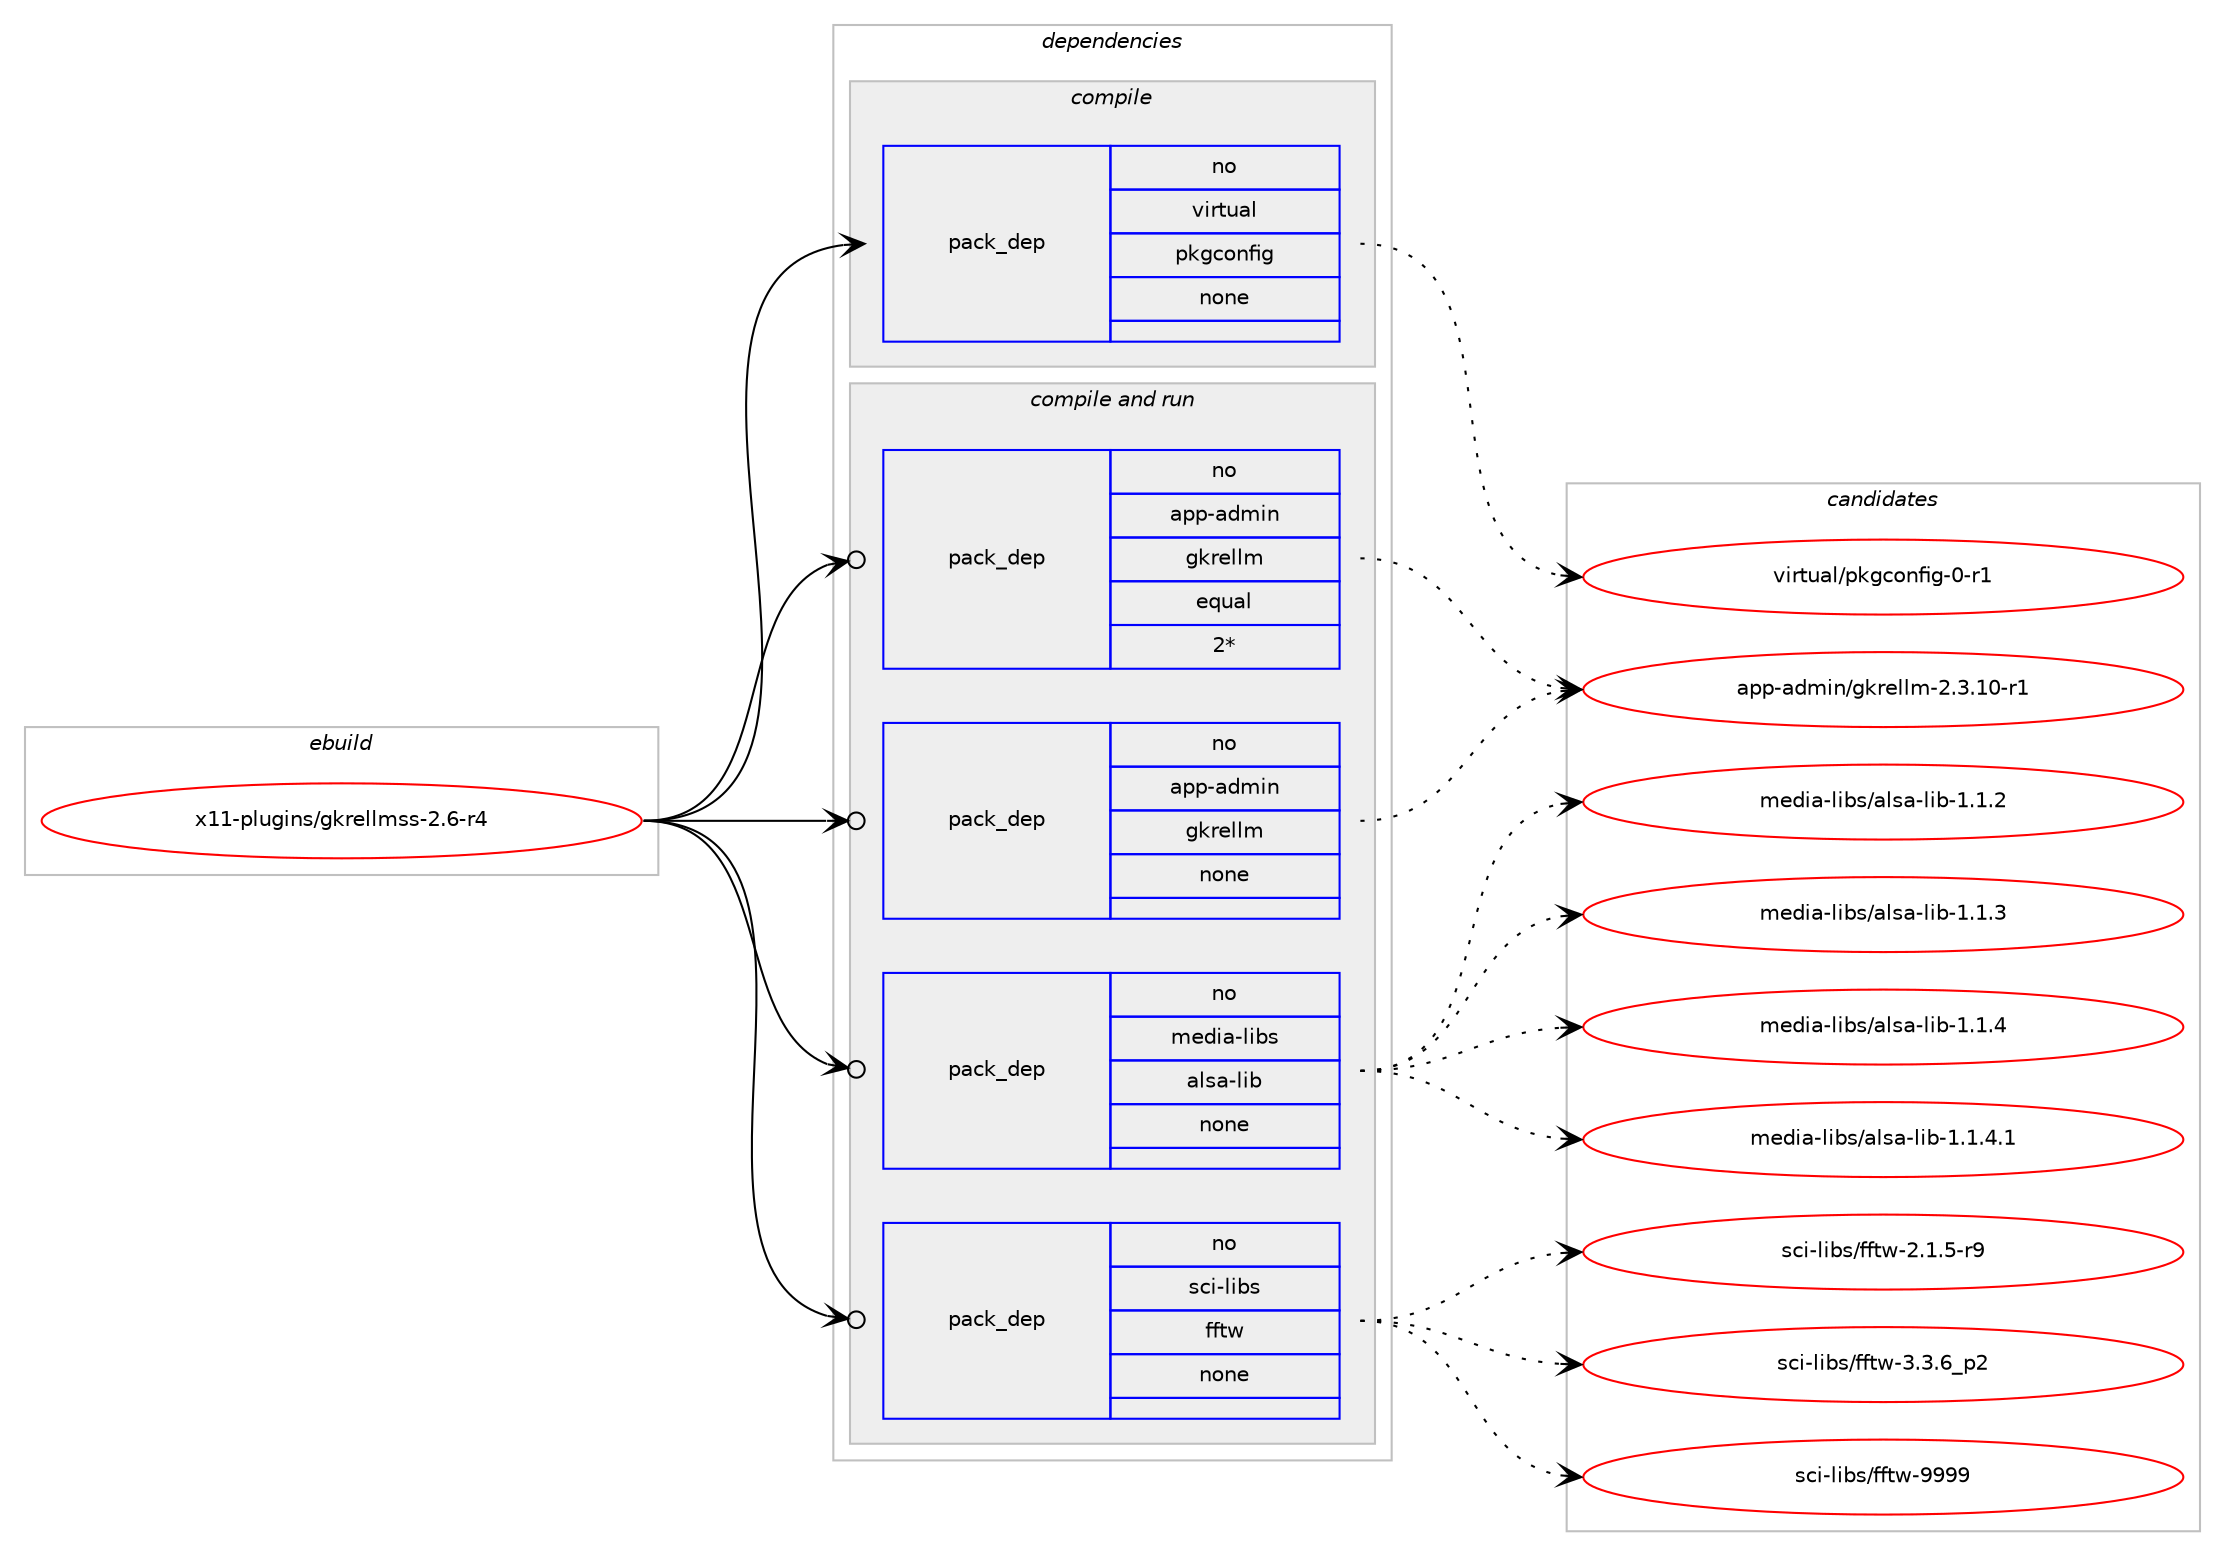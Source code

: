 digraph prolog {

# *************
# Graph options
# *************

newrank=true;
concentrate=true;
compound=true;
graph [rankdir=LR,fontname=Helvetica,fontsize=10,ranksep=1.5];#, ranksep=2.5, nodesep=0.2];
edge  [arrowhead=vee];
node  [fontname=Helvetica,fontsize=10];

# **********
# The ebuild
# **********

subgraph cluster_leftcol {
color=gray;
rank=same;
label=<<i>ebuild</i>>;
id [label="x11-plugins/gkrellmss-2.6-r4", color=red, width=4, href="../x11-plugins/gkrellmss-2.6-r4.svg"];
}

# ****************
# The dependencies
# ****************

subgraph cluster_midcol {
color=gray;
label=<<i>dependencies</i>>;
subgraph cluster_compile {
fillcolor="#eeeeee";
style=filled;
label=<<i>compile</i>>;
subgraph pack392938 {
dependency526388 [label=<<TABLE BORDER="0" CELLBORDER="1" CELLSPACING="0" CELLPADDING="4" WIDTH="220"><TR><TD ROWSPAN="6" CELLPADDING="30">pack_dep</TD></TR><TR><TD WIDTH="110">no</TD></TR><TR><TD>virtual</TD></TR><TR><TD>pkgconfig</TD></TR><TR><TD>none</TD></TR><TR><TD></TD></TR></TABLE>>, shape=none, color=blue];
}
id:e -> dependency526388:w [weight=20,style="solid",arrowhead="vee"];
}
subgraph cluster_compileandrun {
fillcolor="#eeeeee";
style=filled;
label=<<i>compile and run</i>>;
subgraph pack392939 {
dependency526389 [label=<<TABLE BORDER="0" CELLBORDER="1" CELLSPACING="0" CELLPADDING="4" WIDTH="220"><TR><TD ROWSPAN="6" CELLPADDING="30">pack_dep</TD></TR><TR><TD WIDTH="110">no</TD></TR><TR><TD>app-admin</TD></TR><TR><TD>gkrellm</TD></TR><TR><TD>equal</TD></TR><TR><TD>2*</TD></TR></TABLE>>, shape=none, color=blue];
}
id:e -> dependency526389:w [weight=20,style="solid",arrowhead="odotvee"];
subgraph pack392940 {
dependency526390 [label=<<TABLE BORDER="0" CELLBORDER="1" CELLSPACING="0" CELLPADDING="4" WIDTH="220"><TR><TD ROWSPAN="6" CELLPADDING="30">pack_dep</TD></TR><TR><TD WIDTH="110">no</TD></TR><TR><TD>app-admin</TD></TR><TR><TD>gkrellm</TD></TR><TR><TD>none</TD></TR><TR><TD></TD></TR></TABLE>>, shape=none, color=blue];
}
id:e -> dependency526390:w [weight=20,style="solid",arrowhead="odotvee"];
subgraph pack392941 {
dependency526391 [label=<<TABLE BORDER="0" CELLBORDER="1" CELLSPACING="0" CELLPADDING="4" WIDTH="220"><TR><TD ROWSPAN="6" CELLPADDING="30">pack_dep</TD></TR><TR><TD WIDTH="110">no</TD></TR><TR><TD>media-libs</TD></TR><TR><TD>alsa-lib</TD></TR><TR><TD>none</TD></TR><TR><TD></TD></TR></TABLE>>, shape=none, color=blue];
}
id:e -> dependency526391:w [weight=20,style="solid",arrowhead="odotvee"];
subgraph pack392942 {
dependency526392 [label=<<TABLE BORDER="0" CELLBORDER="1" CELLSPACING="0" CELLPADDING="4" WIDTH="220"><TR><TD ROWSPAN="6" CELLPADDING="30">pack_dep</TD></TR><TR><TD WIDTH="110">no</TD></TR><TR><TD>sci-libs</TD></TR><TR><TD>fftw</TD></TR><TR><TD>none</TD></TR><TR><TD></TD></TR></TABLE>>, shape=none, color=blue];
}
id:e -> dependency526392:w [weight=20,style="solid",arrowhead="odotvee"];
}
subgraph cluster_run {
fillcolor="#eeeeee";
style=filled;
label=<<i>run</i>>;
}
}

# **************
# The candidates
# **************

subgraph cluster_choices {
rank=same;
color=gray;
label=<<i>candidates</i>>;

subgraph choice392938 {
color=black;
nodesep=1;
choice11810511411611797108471121071039911111010210510345484511449 [label="virtual/pkgconfig-0-r1", color=red, width=4,href="../virtual/pkgconfig-0-r1.svg"];
dependency526388:e -> choice11810511411611797108471121071039911111010210510345484511449:w [style=dotted,weight="100"];
}
subgraph choice392939 {
color=black;
nodesep=1;
choice97112112459710010910511047103107114101108108109455046514649484511449 [label="app-admin/gkrellm-2.3.10-r1", color=red, width=4,href="../app-admin/gkrellm-2.3.10-r1.svg"];
dependency526389:e -> choice97112112459710010910511047103107114101108108109455046514649484511449:w [style=dotted,weight="100"];
}
subgraph choice392940 {
color=black;
nodesep=1;
choice97112112459710010910511047103107114101108108109455046514649484511449 [label="app-admin/gkrellm-2.3.10-r1", color=red, width=4,href="../app-admin/gkrellm-2.3.10-r1.svg"];
dependency526390:e -> choice97112112459710010910511047103107114101108108109455046514649484511449:w [style=dotted,weight="100"];
}
subgraph choice392941 {
color=black;
nodesep=1;
choice1091011001059745108105981154797108115974510810598454946494650 [label="media-libs/alsa-lib-1.1.2", color=red, width=4,href="../media-libs/alsa-lib-1.1.2.svg"];
choice1091011001059745108105981154797108115974510810598454946494651 [label="media-libs/alsa-lib-1.1.3", color=red, width=4,href="../media-libs/alsa-lib-1.1.3.svg"];
choice1091011001059745108105981154797108115974510810598454946494652 [label="media-libs/alsa-lib-1.1.4", color=red, width=4,href="../media-libs/alsa-lib-1.1.4.svg"];
choice10910110010597451081059811547971081159745108105984549464946524649 [label="media-libs/alsa-lib-1.1.4.1", color=red, width=4,href="../media-libs/alsa-lib-1.1.4.1.svg"];
dependency526391:e -> choice1091011001059745108105981154797108115974510810598454946494650:w [style=dotted,weight="100"];
dependency526391:e -> choice1091011001059745108105981154797108115974510810598454946494651:w [style=dotted,weight="100"];
dependency526391:e -> choice1091011001059745108105981154797108115974510810598454946494652:w [style=dotted,weight="100"];
dependency526391:e -> choice10910110010597451081059811547971081159745108105984549464946524649:w [style=dotted,weight="100"];
}
subgraph choice392942 {
color=black;
nodesep=1;
choice115991054510810598115471021021161194550464946534511457 [label="sci-libs/fftw-2.1.5-r9", color=red, width=4,href="../sci-libs/fftw-2.1.5-r9.svg"];
choice115991054510810598115471021021161194551465146549511250 [label="sci-libs/fftw-3.3.6_p2", color=red, width=4,href="../sci-libs/fftw-3.3.6_p2.svg"];
choice115991054510810598115471021021161194557575757 [label="sci-libs/fftw-9999", color=red, width=4,href="../sci-libs/fftw-9999.svg"];
dependency526392:e -> choice115991054510810598115471021021161194550464946534511457:w [style=dotted,weight="100"];
dependency526392:e -> choice115991054510810598115471021021161194551465146549511250:w [style=dotted,weight="100"];
dependency526392:e -> choice115991054510810598115471021021161194557575757:w [style=dotted,weight="100"];
}
}

}
